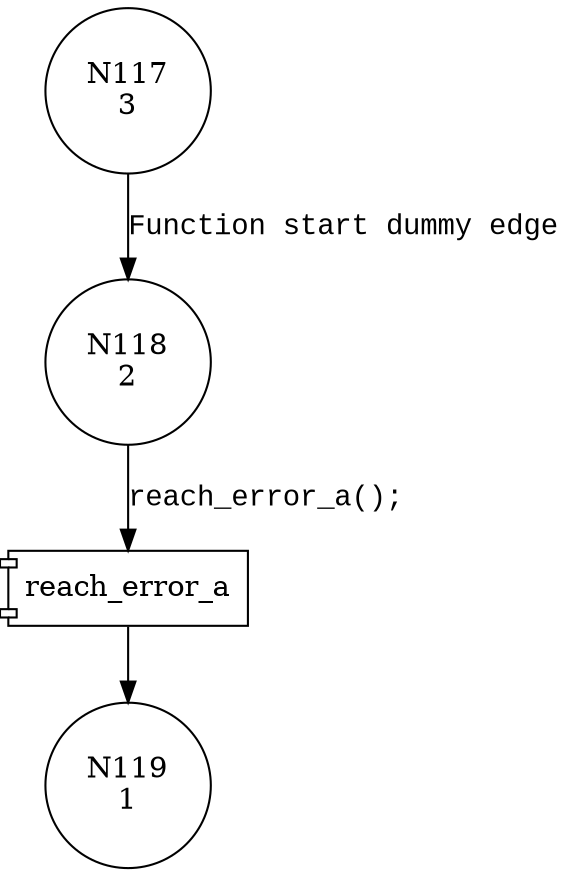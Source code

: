 digraph reach_error_25 {
118 [shape="circle" label="N118\n2"]
119 [shape="circle" label="N119\n1"]
117 [shape="circle" label="N117\n3"]
100198 [shape="component" label="reach_error_a"]
118 -> 100198 [label="reach_error_a();" fontname="Courier New"]
100198 -> 119 [label="" fontname="Courier New"]
117 -> 118 [label="Function start dummy edge" fontname="Courier New"]
}